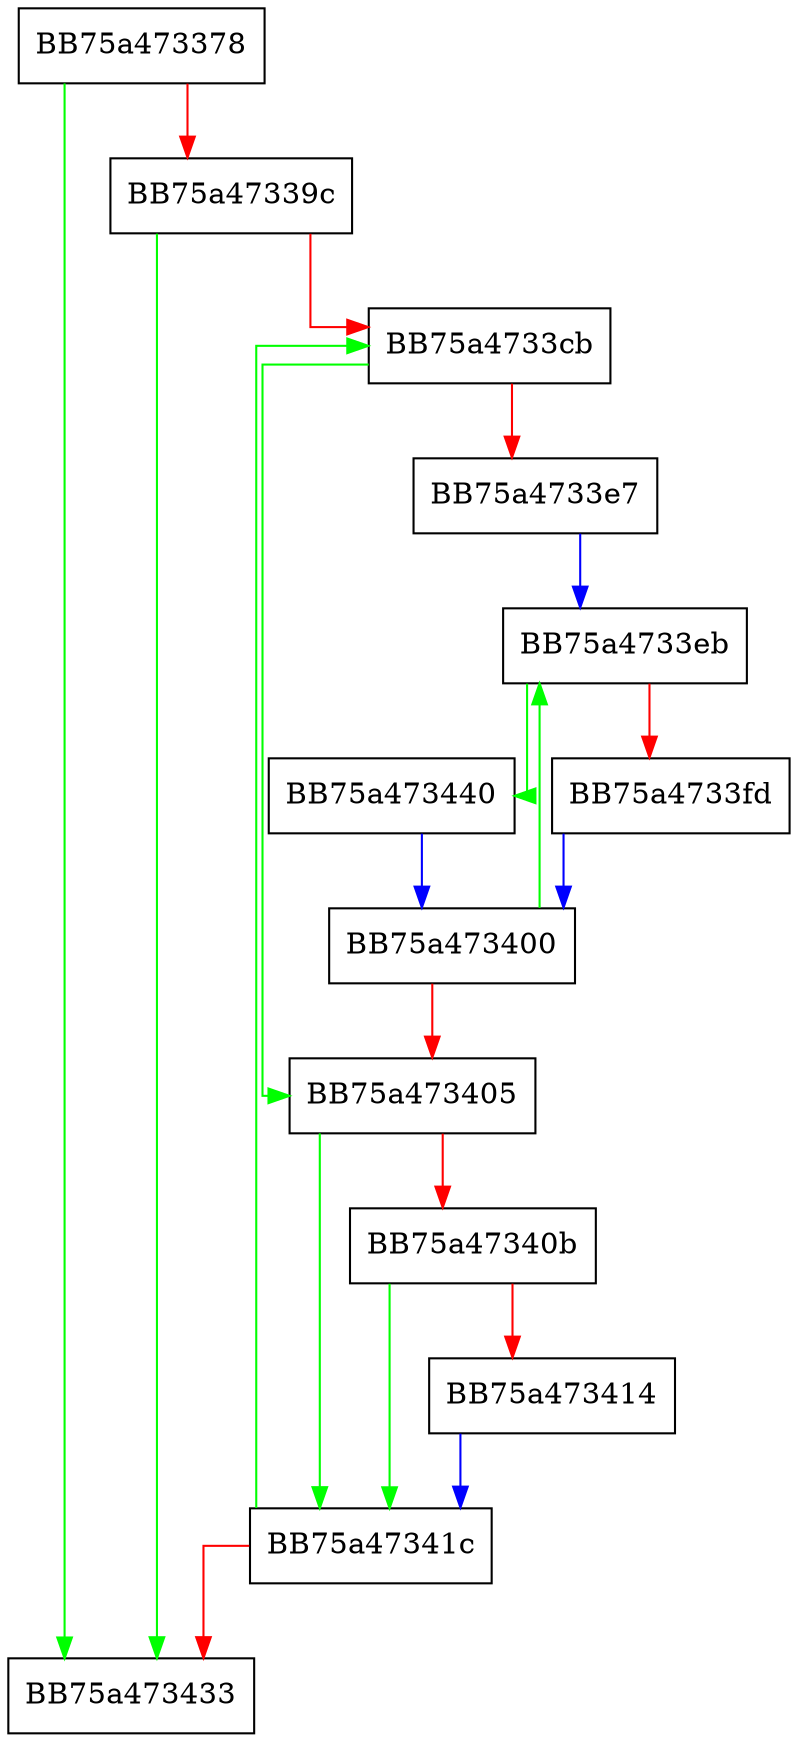 digraph update_export_indexes {
  node [shape="box"];
  graph [splines=ortho];
  BB75a473378 -> BB75a473433 [color="green"];
  BB75a473378 -> BB75a47339c [color="red"];
  BB75a47339c -> BB75a473433 [color="green"];
  BB75a47339c -> BB75a4733cb [color="red"];
  BB75a4733cb -> BB75a473405 [color="green"];
  BB75a4733cb -> BB75a4733e7 [color="red"];
  BB75a4733e7 -> BB75a4733eb [color="blue"];
  BB75a4733eb -> BB75a473440 [color="green"];
  BB75a4733eb -> BB75a4733fd [color="red"];
  BB75a4733fd -> BB75a473400 [color="blue"];
  BB75a473400 -> BB75a4733eb [color="green"];
  BB75a473400 -> BB75a473405 [color="red"];
  BB75a473405 -> BB75a47341c [color="green"];
  BB75a473405 -> BB75a47340b [color="red"];
  BB75a47340b -> BB75a47341c [color="green"];
  BB75a47340b -> BB75a473414 [color="red"];
  BB75a473414 -> BB75a47341c [color="blue"];
  BB75a47341c -> BB75a4733cb [color="green"];
  BB75a47341c -> BB75a473433 [color="red"];
  BB75a473440 -> BB75a473400 [color="blue"];
}